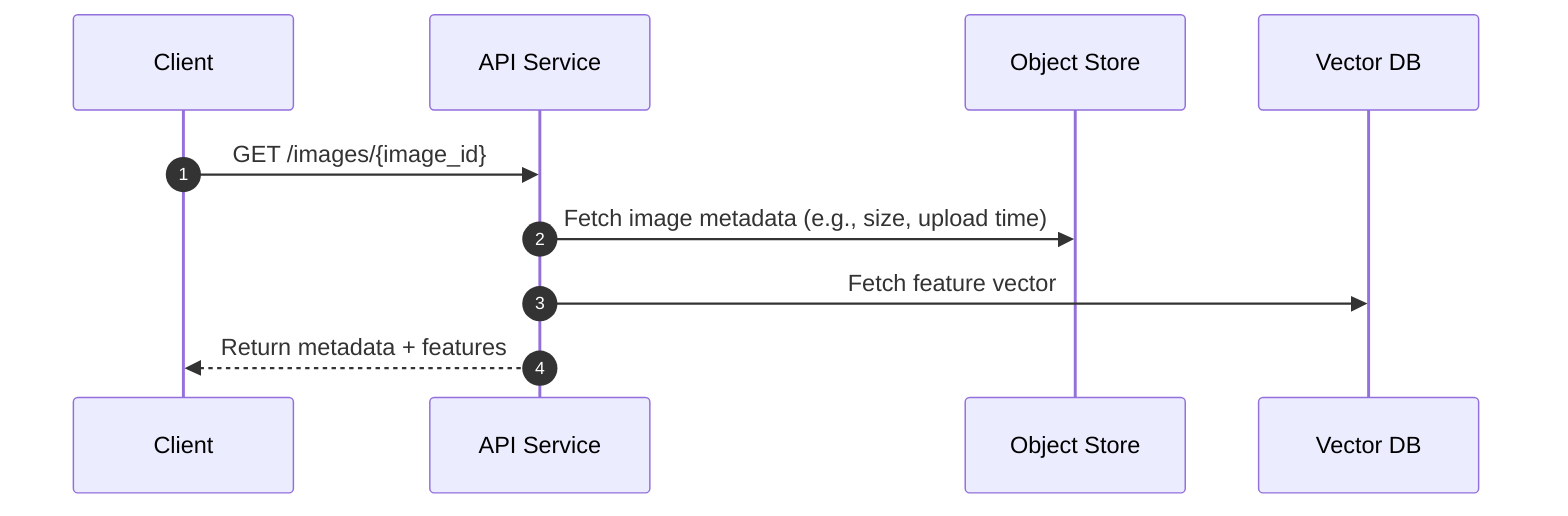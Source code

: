 sequenceDiagram
  autonumber
  participant Client
  participant API as API Service
  participant OBJ as Object Store
  participant VECTOR as Vector DB

  Client->>API: GET /images/{image_id}
  API->>OBJ: Fetch image metadata (e.g., size, upload time)
  API->>VECTOR: Fetch feature vector
  API-->>Client: Return metadata + features